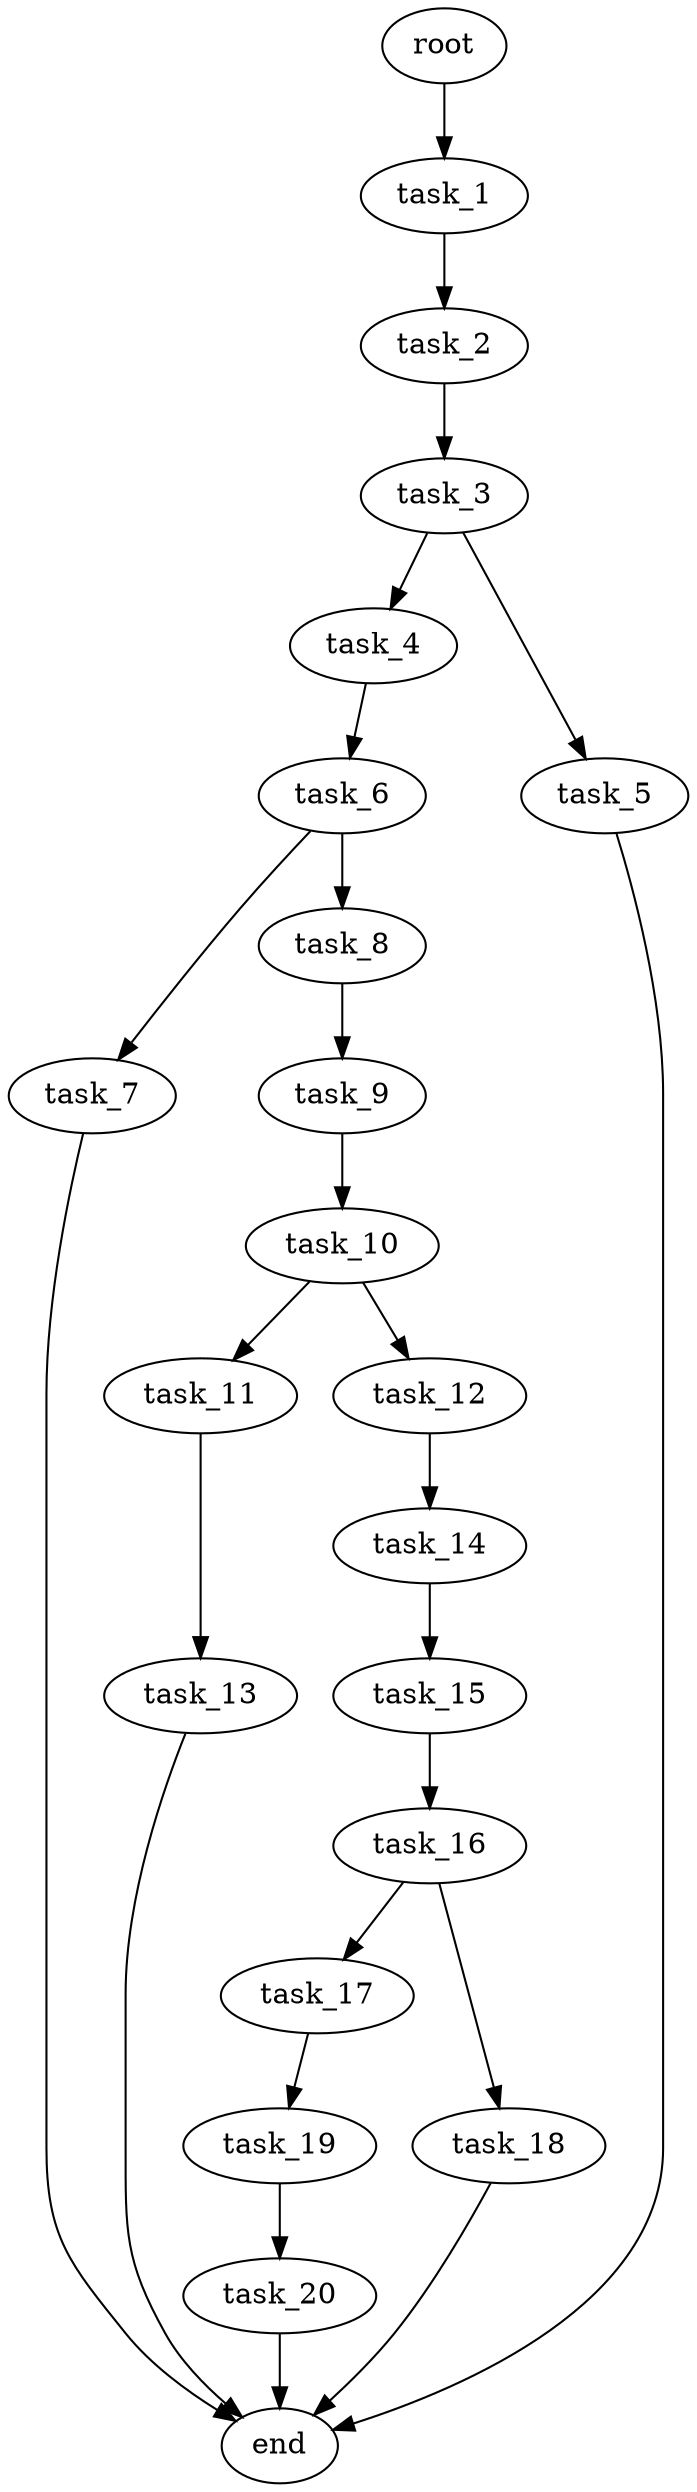 digraph G {
  root [size="0.000000e+00"];
  task_1 [size="7.176404e+10"];
  task_2 [size="2.036770e+10"];
  task_3 [size="6.342745e+10"];
  task_4 [size="2.640575e+10"];
  task_5 [size="4.885830e+10"];
  task_6 [size="9.053460e+10"];
  task_7 [size="8.461191e+10"];
  task_8 [size="9.238924e+09"];
  task_9 [size="4.236334e+10"];
  task_10 [size="2.767526e+10"];
  task_11 [size="3.645335e+08"];
  task_12 [size="7.711421e+10"];
  task_13 [size="6.371497e+10"];
  task_14 [size="2.620291e+10"];
  task_15 [size="7.412568e+10"];
  task_16 [size="5.517253e+10"];
  task_17 [size="4.277442e+10"];
  task_18 [size="9.768733e+08"];
  task_19 [size="7.533634e+09"];
  task_20 [size="8.831181e+10"];
  end [size="0.000000e+00"];

  root -> task_1 [size="1.000000e-12"];
  task_1 -> task_2 [size="2.036770e+08"];
  task_2 -> task_3 [size="6.342745e+08"];
  task_3 -> task_4 [size="2.640575e+08"];
  task_3 -> task_5 [size="4.885830e+08"];
  task_4 -> task_6 [size="9.053460e+08"];
  task_5 -> end [size="1.000000e-12"];
  task_6 -> task_7 [size="8.461191e+08"];
  task_6 -> task_8 [size="9.238924e+07"];
  task_7 -> end [size="1.000000e-12"];
  task_8 -> task_9 [size="4.236334e+08"];
  task_9 -> task_10 [size="2.767526e+08"];
  task_10 -> task_11 [size="3.645335e+06"];
  task_10 -> task_12 [size="7.711421e+08"];
  task_11 -> task_13 [size="6.371497e+08"];
  task_12 -> task_14 [size="2.620291e+08"];
  task_13 -> end [size="1.000000e-12"];
  task_14 -> task_15 [size="7.412568e+08"];
  task_15 -> task_16 [size="5.517253e+08"];
  task_16 -> task_17 [size="4.277442e+08"];
  task_16 -> task_18 [size="9.768733e+06"];
  task_17 -> task_19 [size="7.533634e+07"];
  task_18 -> end [size="1.000000e-12"];
  task_19 -> task_20 [size="8.831181e+08"];
  task_20 -> end [size="1.000000e-12"];
}
